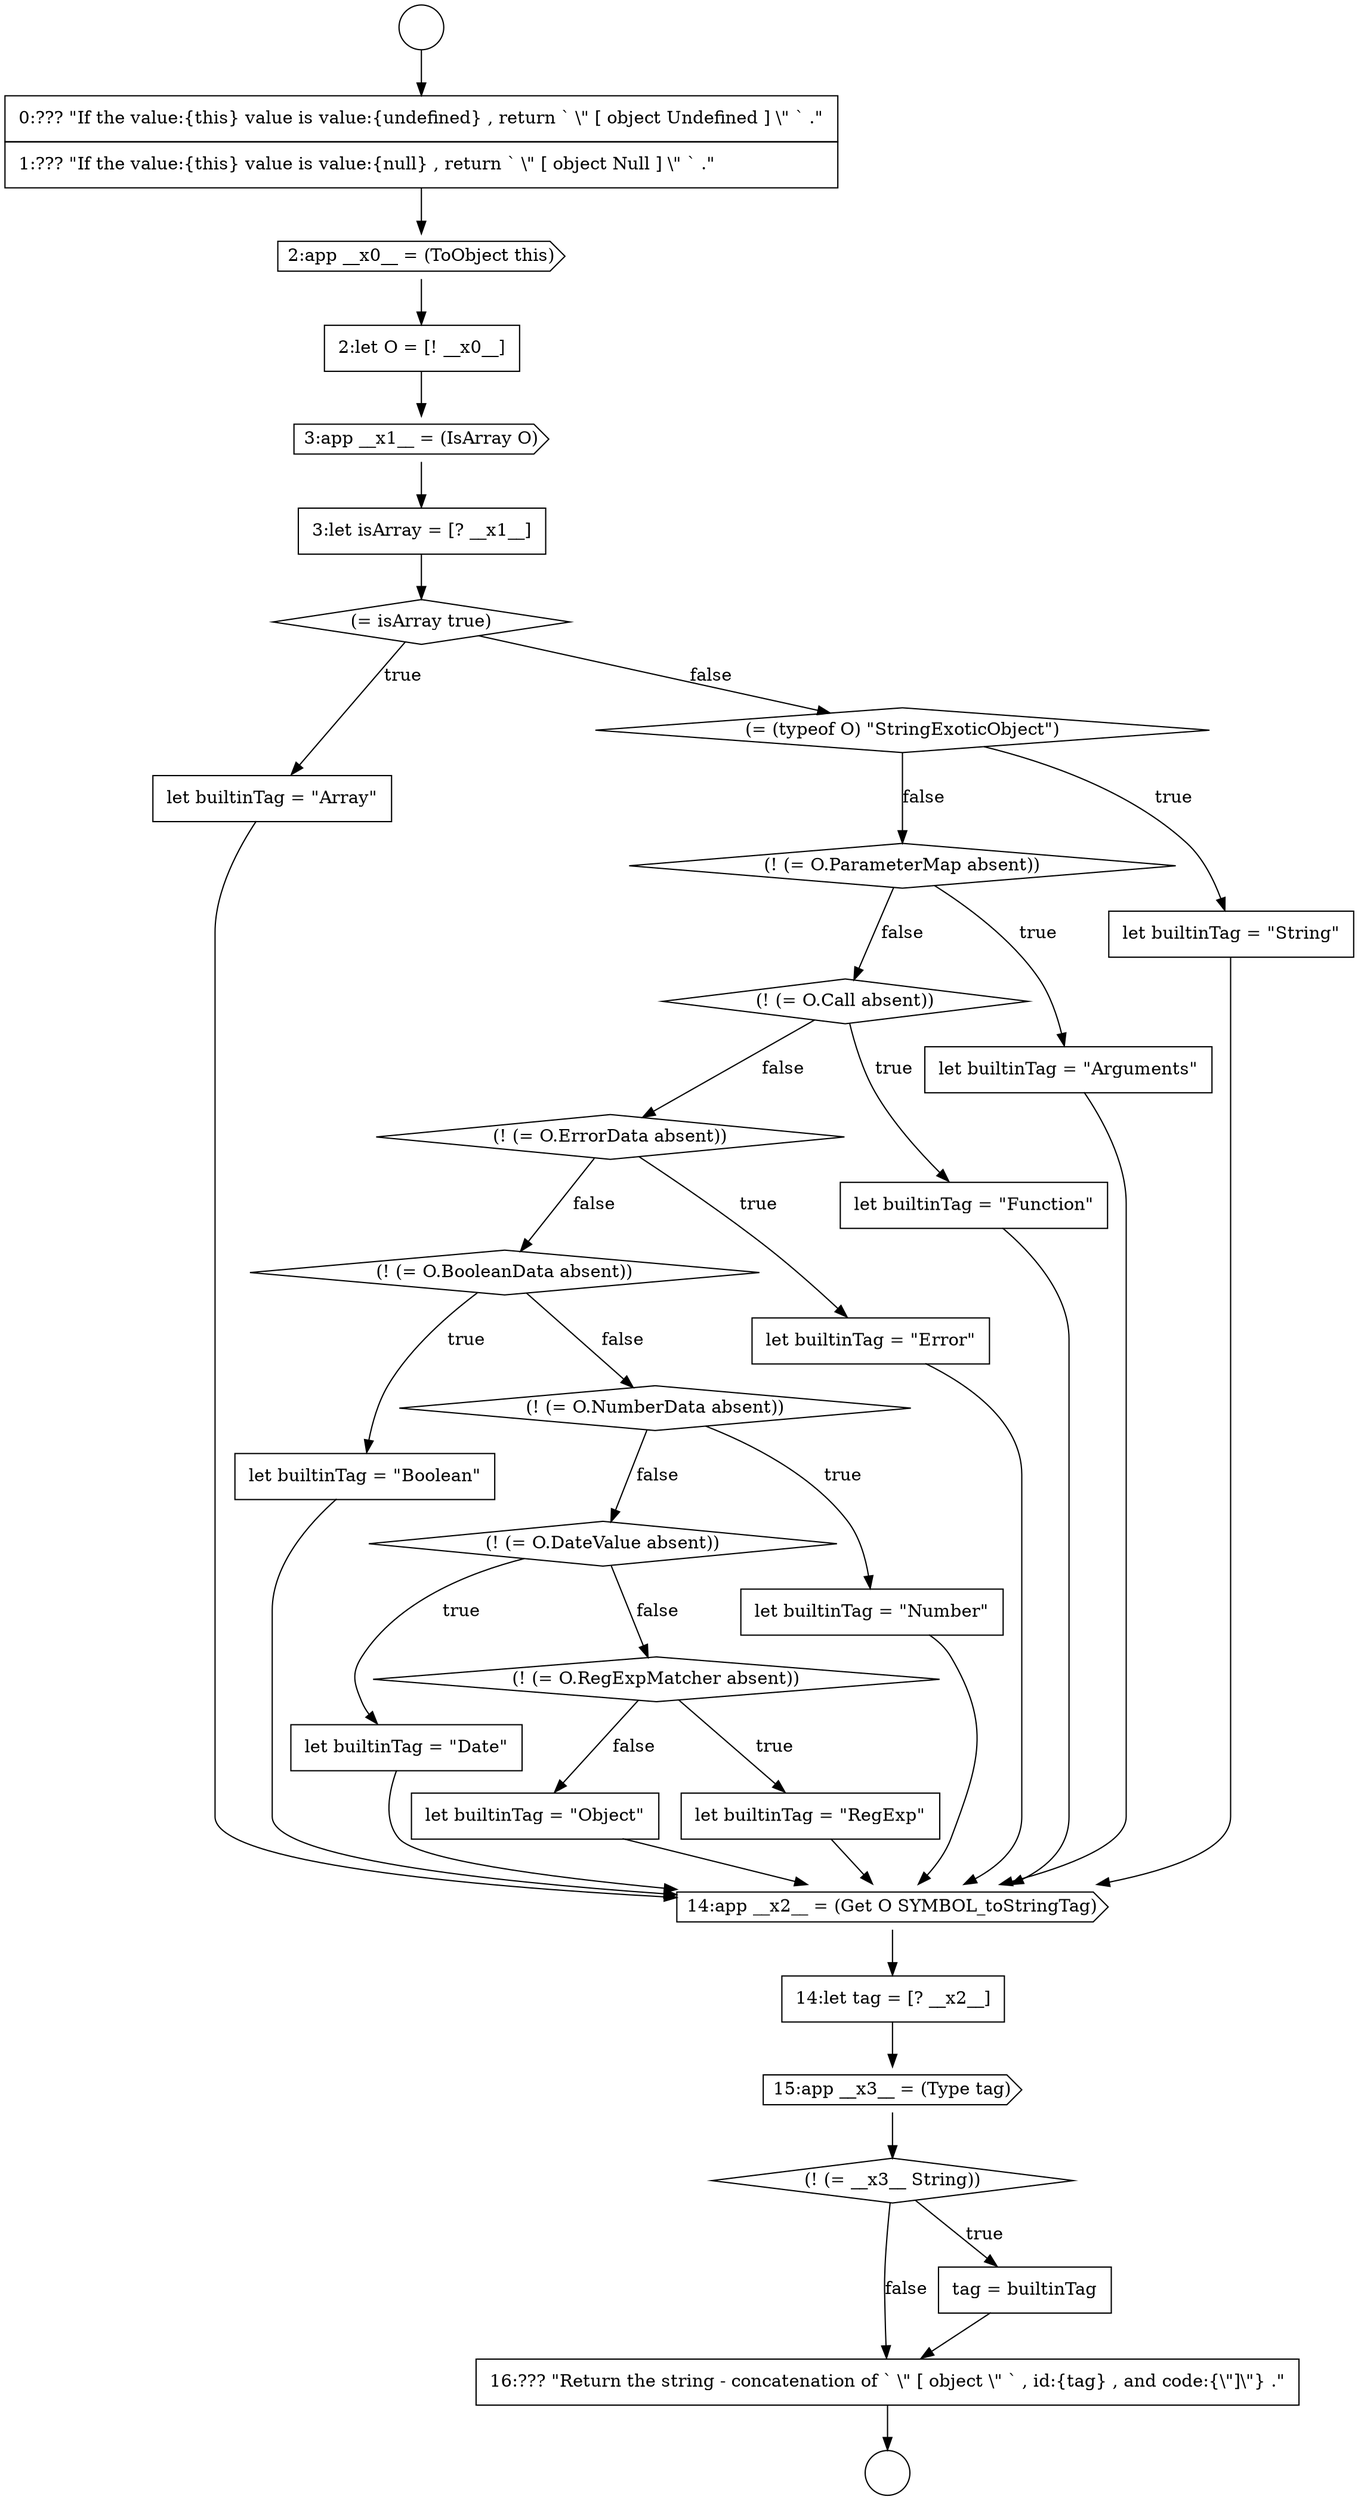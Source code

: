 digraph {
  node11549 [shape=none, margin=0, label=<<font color="black">
    <table border="0" cellborder="1" cellspacing="0" cellpadding="10">
      <tr><td align="left">3:let isArray = [? __x1__]</td></tr>
    </table>
  </font>> color="black" fillcolor="white" style=filled]
  node11568 [shape=none, margin=0, label=<<font color="black">
    <table border="0" cellborder="1" cellspacing="0" cellpadding="10">
      <tr><td align="left">let builtinTag = &quot;Object&quot;</td></tr>
    </table>
  </font>> color="black" fillcolor="white" style=filled]
  node11564 [shape=diamond, label=<<font color="black">(! (= O.DateValue absent))</font>> color="black" fillcolor="white" style=filled]
  node11560 [shape=diamond, label=<<font color="black">(! (= O.BooleanData absent))</font>> color="black" fillcolor="white" style=filled]
  node11565 [shape=none, margin=0, label=<<font color="black">
    <table border="0" cellborder="1" cellspacing="0" cellpadding="10">
      <tr><td align="left">let builtinTag = &quot;Date&quot;</td></tr>
    </table>
  </font>> color="black" fillcolor="white" style=filled]
  node11570 [shape=none, margin=0, label=<<font color="black">
    <table border="0" cellborder="1" cellspacing="0" cellpadding="10">
      <tr><td align="left">14:let tag = [? __x2__]</td></tr>
    </table>
  </font>> color="black" fillcolor="white" style=filled]
  node11574 [shape=none, margin=0, label=<<font color="black">
    <table border="0" cellborder="1" cellspacing="0" cellpadding="10">
      <tr><td align="left">16:??? &quot;Return the string - concatenation of ` \&quot; [ object \&quot; ` , id:{tag} , and code:{\&quot;]\&quot;} .&quot;</td></tr>
    </table>
  </font>> color="black" fillcolor="white" style=filled]
  node11561 [shape=none, margin=0, label=<<font color="black">
    <table border="0" cellborder="1" cellspacing="0" cellpadding="10">
      <tr><td align="left">let builtinTag = &quot;Boolean&quot;</td></tr>
    </table>
  </font>> color="black" fillcolor="white" style=filled]
  node11566 [shape=diamond, label=<<font color="black">(! (= O.RegExpMatcher absent))</font>> color="black" fillcolor="white" style=filled]
  node11554 [shape=diamond, label=<<font color="black">(! (= O.ParameterMap absent))</font>> color="black" fillcolor="white" style=filled]
  node11558 [shape=diamond, label=<<font color="black">(! (= O.ErrorData absent))</font>> color="black" fillcolor="white" style=filled]
  node11547 [shape=none, margin=0, label=<<font color="black">
    <table border="0" cellborder="1" cellspacing="0" cellpadding="10">
      <tr><td align="left">2:let O = [! __x0__]</td></tr>
    </table>
  </font>> color="black" fillcolor="white" style=filled]
  node11543 [shape=circle label=" " color="black" fillcolor="white" style=filled]
  node11572 [shape=diamond, label=<<font color="black">(! (= __x3__ String))</font>> color="black" fillcolor="white" style=filled]
  node11567 [shape=none, margin=0, label=<<font color="black">
    <table border="0" cellborder="1" cellspacing="0" cellpadding="10">
      <tr><td align="left">let builtinTag = &quot;RegExp&quot;</td></tr>
    </table>
  </font>> color="black" fillcolor="white" style=filled]
  node11563 [shape=none, margin=0, label=<<font color="black">
    <table border="0" cellborder="1" cellspacing="0" cellpadding="10">
      <tr><td align="left">let builtinTag = &quot;Number&quot;</td></tr>
    </table>
  </font>> color="black" fillcolor="white" style=filled]
  node11571 [shape=cds, label=<<font color="black">15:app __x3__ = (Type tag)</font>> color="black" fillcolor="white" style=filled]
  node11556 [shape=diamond, label=<<font color="black">(! (= O.Call absent))</font>> color="black" fillcolor="white" style=filled]
  node11555 [shape=none, margin=0, label=<<font color="black">
    <table border="0" cellborder="1" cellspacing="0" cellpadding="10">
      <tr><td align="left">let builtinTag = &quot;Arguments&quot;</td></tr>
    </table>
  </font>> color="black" fillcolor="white" style=filled]
  node11550 [shape=diamond, label=<<font color="black">(= isArray true)</font>> color="black" fillcolor="white" style=filled]
  node11545 [shape=none, margin=0, label=<<font color="black">
    <table border="0" cellborder="1" cellspacing="0" cellpadding="10">
      <tr><td align="left">0:??? &quot;If the value:{this} value is value:{undefined} , return ` \&quot; [ object Undefined ] \&quot; ` .&quot;</td></tr>
      <tr><td align="left">1:??? &quot;If the value:{this} value is value:{null} , return ` \&quot; [ object Null ] \&quot; ` .&quot;</td></tr>
    </table>
  </font>> color="black" fillcolor="white" style=filled]
  node11546 [shape=cds, label=<<font color="black">2:app __x0__ = (ToObject this)</font>> color="black" fillcolor="white" style=filled]
  node11544 [shape=circle label=" " color="black" fillcolor="white" style=filled]
  node11559 [shape=none, margin=0, label=<<font color="black">
    <table border="0" cellborder="1" cellspacing="0" cellpadding="10">
      <tr><td align="left">let builtinTag = &quot;Error&quot;</td></tr>
    </table>
  </font>> color="black" fillcolor="white" style=filled]
  node11569 [shape=cds, label=<<font color="black">14:app __x2__ = (Get O SYMBOL_toStringTag)</font>> color="black" fillcolor="white" style=filled]
  node11551 [shape=none, margin=0, label=<<font color="black">
    <table border="0" cellborder="1" cellspacing="0" cellpadding="10">
      <tr><td align="left">let builtinTag = &quot;Array&quot;</td></tr>
    </table>
  </font>> color="black" fillcolor="white" style=filled]
  node11573 [shape=none, margin=0, label=<<font color="black">
    <table border="0" cellborder="1" cellspacing="0" cellpadding="10">
      <tr><td align="left">tag = builtinTag</td></tr>
    </table>
  </font>> color="black" fillcolor="white" style=filled]
  node11562 [shape=diamond, label=<<font color="black">(! (= O.NumberData absent))</font>> color="black" fillcolor="white" style=filled]
  node11553 [shape=none, margin=0, label=<<font color="black">
    <table border="0" cellborder="1" cellspacing="0" cellpadding="10">
      <tr><td align="left">let builtinTag = &quot;String&quot;</td></tr>
    </table>
  </font>> color="black" fillcolor="white" style=filled]
  node11552 [shape=diamond, label=<<font color="black">(= (typeof O) &quot;StringExoticObject&quot;)</font>> color="black" fillcolor="white" style=filled]
  node11557 [shape=none, margin=0, label=<<font color="black">
    <table border="0" cellborder="1" cellspacing="0" cellpadding="10">
      <tr><td align="left">let builtinTag = &quot;Function&quot;</td></tr>
    </table>
  </font>> color="black" fillcolor="white" style=filled]
  node11548 [shape=cds, label=<<font color="black">3:app __x1__ = (IsArray O)</font>> color="black" fillcolor="white" style=filled]
  node11557 -> node11569 [ color="black"]
  node11570 -> node11571 [ color="black"]
  node11568 -> node11569 [ color="black"]
  node11571 -> node11572 [ color="black"]
  node11572 -> node11573 [label=<<font color="black">true</font>> color="black"]
  node11572 -> node11574 [label=<<font color="black">false</font>> color="black"]
  node11561 -> node11569 [ color="black"]
  node11551 -> node11569 [ color="black"]
  node11545 -> node11546 [ color="black"]
  node11562 -> node11563 [label=<<font color="black">true</font>> color="black"]
  node11562 -> node11564 [label=<<font color="black">false</font>> color="black"]
  node11567 -> node11569 [ color="black"]
  node11565 -> node11569 [ color="black"]
  node11559 -> node11569 [ color="black"]
  node11569 -> node11570 [ color="black"]
  node11548 -> node11549 [ color="black"]
  node11549 -> node11550 [ color="black"]
  node11553 -> node11569 [ color="black"]
  node11574 -> node11544 [ color="black"]
  node11555 -> node11569 [ color="black"]
  node11558 -> node11559 [label=<<font color="black">true</font>> color="black"]
  node11558 -> node11560 [label=<<font color="black">false</font>> color="black"]
  node11546 -> node11547 [ color="black"]
  node11566 -> node11567 [label=<<font color="black">true</font>> color="black"]
  node11566 -> node11568 [label=<<font color="black">false</font>> color="black"]
  node11550 -> node11551 [label=<<font color="black">true</font>> color="black"]
  node11550 -> node11552 [label=<<font color="black">false</font>> color="black"]
  node11564 -> node11565 [label=<<font color="black">true</font>> color="black"]
  node11564 -> node11566 [label=<<font color="black">false</font>> color="black"]
  node11543 -> node11545 [ color="black"]
  node11563 -> node11569 [ color="black"]
  node11552 -> node11553 [label=<<font color="black">true</font>> color="black"]
  node11552 -> node11554 [label=<<font color="black">false</font>> color="black"]
  node11573 -> node11574 [ color="black"]
  node11556 -> node11557 [label=<<font color="black">true</font>> color="black"]
  node11556 -> node11558 [label=<<font color="black">false</font>> color="black"]
  node11560 -> node11561 [label=<<font color="black">true</font>> color="black"]
  node11560 -> node11562 [label=<<font color="black">false</font>> color="black"]
  node11554 -> node11555 [label=<<font color="black">true</font>> color="black"]
  node11554 -> node11556 [label=<<font color="black">false</font>> color="black"]
  node11547 -> node11548 [ color="black"]
}
